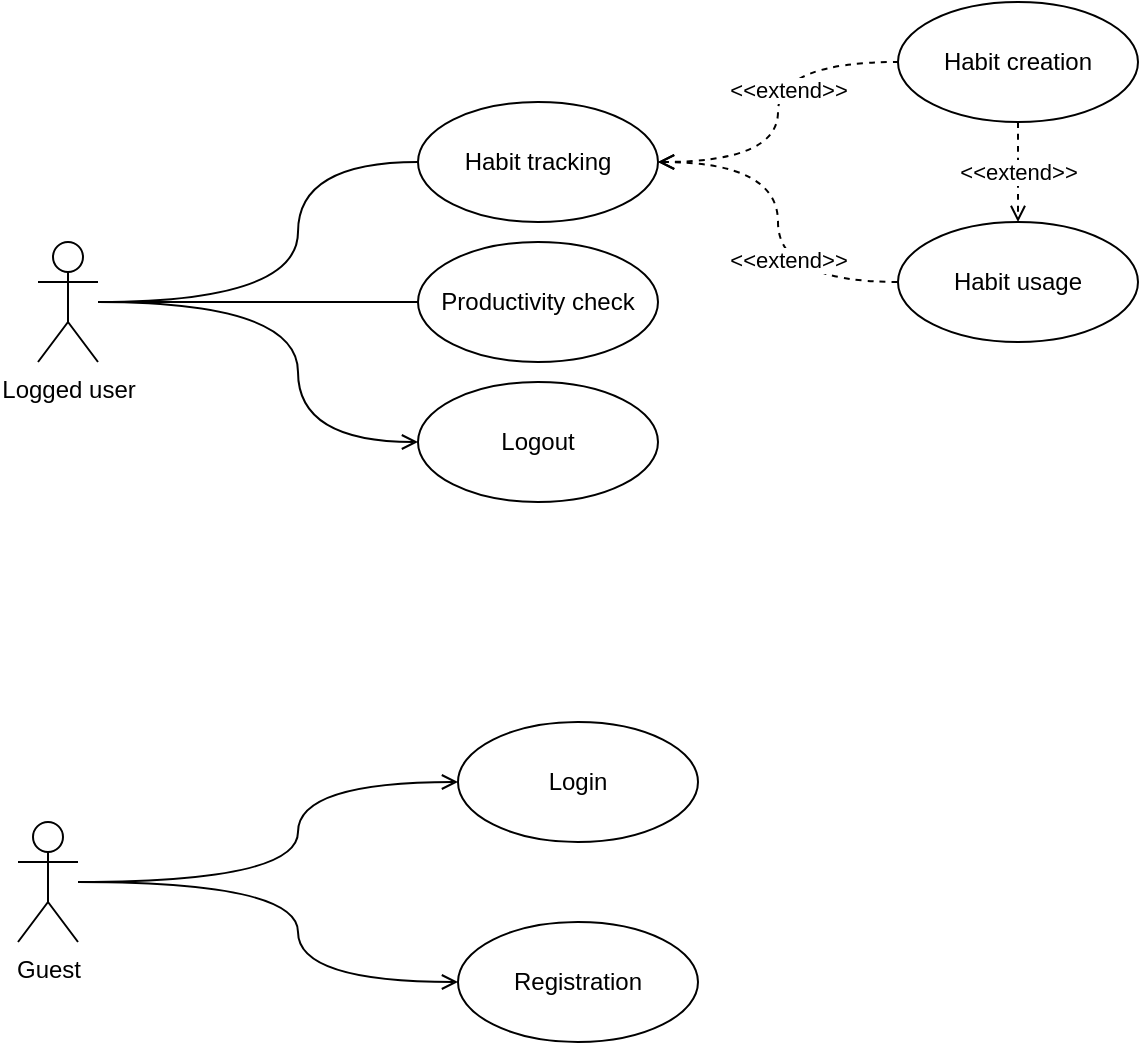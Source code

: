 <mxfile version="15.0.4" type="github">
  <diagram name="Page-1" id="b5b7bab2-c9e2-2cf4-8b2a-24fd1a2a6d21">
    <mxGraphModel dx="1125" dy="661" grid="1" gridSize="10" guides="1" tooltips="1" connect="1" arrows="1" fold="1" page="1" pageScale="1" pageWidth="827" pageHeight="1169" background="none" math="0" shadow="0">
      <root>
        <mxCell id="0" />
        <mxCell id="1" parent="0" />
        <mxCell id="okRMZON9XdHedOgnp8FK-8" style="edgeStyle=orthogonalEdgeStyle;curved=1;rounded=0;orthogonalLoop=1;jettySize=auto;html=1;entryX=0;entryY=0.5;entryDx=0;entryDy=0;endArrow=none;endFill=0;" edge="1" parent="1" source="okRMZON9XdHedOgnp8FK-1" target="okRMZON9XdHedOgnp8FK-7">
          <mxGeometry relative="1" as="geometry">
            <Array as="points">
              <mxPoint x="300" y="770" />
              <mxPoint x="300" y="700" />
            </Array>
          </mxGeometry>
        </mxCell>
        <mxCell id="okRMZON9XdHedOgnp8FK-24" style="edgeStyle=orthogonalEdgeStyle;rounded=0;orthogonalLoop=1;jettySize=auto;html=1;entryX=0;entryY=0.5;entryDx=0;entryDy=0;startArrow=none;startFill=0;endArrow=none;endFill=0;curved=1;" edge="1" parent="1" source="okRMZON9XdHedOgnp8FK-1" target="okRMZON9XdHedOgnp8FK-21">
          <mxGeometry relative="1" as="geometry">
            <Array as="points">
              <mxPoint x="360" y="770" />
            </Array>
          </mxGeometry>
        </mxCell>
        <mxCell id="okRMZON9XdHedOgnp8FK-33" style="edgeStyle=orthogonalEdgeStyle;curved=1;rounded=0;orthogonalLoop=1;jettySize=auto;html=1;entryX=0;entryY=0.5;entryDx=0;entryDy=0;startArrow=none;startFill=0;endArrow=open;endFill=0;" edge="1" parent="1" source="okRMZON9XdHedOgnp8FK-1" target="okRMZON9XdHedOgnp8FK-32">
          <mxGeometry relative="1" as="geometry">
            <Array as="points">
              <mxPoint x="300" y="770" />
              <mxPoint x="300" y="840" />
            </Array>
          </mxGeometry>
        </mxCell>
        <mxCell id="okRMZON9XdHedOgnp8FK-1" value="Logged user" style="shape=umlActor;verticalLabelPosition=bottom;verticalAlign=top;html=1;outlineConnect=0;" vertex="1" parent="1">
          <mxGeometry x="170" y="740" width="30" height="60" as="geometry" />
        </mxCell>
        <mxCell id="okRMZON9XdHedOgnp8FK-17" style="edgeStyle=orthogonalEdgeStyle;curved=1;rounded=0;orthogonalLoop=1;jettySize=auto;html=1;entryX=0;entryY=0.5;entryDx=0;entryDy=0;endArrow=none;endFill=0;dashed=1;startArrow=open;startFill=0;exitX=1;exitY=0.5;exitDx=0;exitDy=0;" edge="1" parent="1" source="okRMZON9XdHedOgnp8FK-7" target="okRMZON9XdHedOgnp8FK-11">
          <mxGeometry relative="1" as="geometry">
            <Array as="points">
              <mxPoint x="540" y="700" />
              <mxPoint x="540" y="650" />
            </Array>
          </mxGeometry>
        </mxCell>
        <mxCell id="okRMZON9XdHedOgnp8FK-19" value="&amp;lt;&amp;lt;extend&amp;gt;&amp;gt;" style="edgeLabel;html=1;align=center;verticalAlign=middle;resizable=0;points=[];" vertex="1" connectable="0" parent="okRMZON9XdHedOgnp8FK-17">
          <mxGeometry x="0.13" y="-5" relative="1" as="geometry">
            <mxPoint as="offset" />
          </mxGeometry>
        </mxCell>
        <mxCell id="okRMZON9XdHedOgnp8FK-18" style="edgeStyle=orthogonalEdgeStyle;curved=1;rounded=0;orthogonalLoop=1;jettySize=auto;html=1;entryX=0;entryY=0.5;entryDx=0;entryDy=0;endArrow=none;endFill=0;dashed=1;startArrow=open;startFill=0;" edge="1" parent="1" source="okRMZON9XdHedOgnp8FK-7" target="okRMZON9XdHedOgnp8FK-16">
          <mxGeometry relative="1" as="geometry">
            <Array as="points">
              <mxPoint x="540" y="700" />
              <mxPoint x="540" y="760" />
            </Array>
          </mxGeometry>
        </mxCell>
        <mxCell id="okRMZON9XdHedOgnp8FK-20" value="&amp;lt;&amp;lt;extend&amp;gt;&amp;gt;" style="edgeLabel;html=1;align=center;verticalAlign=middle;resizable=0;points=[];" vertex="1" connectable="0" parent="okRMZON9XdHedOgnp8FK-18">
          <mxGeometry x="0.252" y="5" relative="1" as="geometry">
            <mxPoint y="-4" as="offset" />
          </mxGeometry>
        </mxCell>
        <mxCell id="okRMZON9XdHedOgnp8FK-7" value="Habit tracking" style="ellipse;whiteSpace=wrap;html=1;" vertex="1" parent="1">
          <mxGeometry x="360" y="670" width="120" height="60" as="geometry" />
        </mxCell>
        <mxCell id="okRMZON9XdHedOgnp8FK-31" value="&amp;lt;&amp;lt;extend&amp;gt;&amp;gt;" style="edgeStyle=orthogonalEdgeStyle;curved=1;rounded=0;orthogonalLoop=1;jettySize=auto;html=1;entryX=0.5;entryY=0;entryDx=0;entryDy=0;startArrow=none;startFill=0;endArrow=open;endFill=0;dashed=1;" edge="1" parent="1" source="okRMZON9XdHedOgnp8FK-11" target="okRMZON9XdHedOgnp8FK-16">
          <mxGeometry relative="1" as="geometry" />
        </mxCell>
        <mxCell id="okRMZON9XdHedOgnp8FK-11" value="Habit creation" style="ellipse;whiteSpace=wrap;html=1;" vertex="1" parent="1">
          <mxGeometry x="600" y="620" width="120" height="60" as="geometry" />
        </mxCell>
        <mxCell id="okRMZON9XdHedOgnp8FK-16" value="Habit usage" style="ellipse;whiteSpace=wrap;html=1;" vertex="1" parent="1">
          <mxGeometry x="600" y="730" width="120" height="60" as="geometry" />
        </mxCell>
        <mxCell id="okRMZON9XdHedOgnp8FK-21" value="Productivity check" style="ellipse;whiteSpace=wrap;html=1;" vertex="1" parent="1">
          <mxGeometry x="360" y="740" width="120" height="60" as="geometry" />
        </mxCell>
        <mxCell id="okRMZON9XdHedOgnp8FK-25" value="Guest" style="shape=umlActor;verticalLabelPosition=bottom;verticalAlign=top;html=1;outlineConnect=0;" vertex="1" parent="1">
          <mxGeometry x="160" y="1030" width="30" height="60" as="geometry" />
        </mxCell>
        <mxCell id="okRMZON9XdHedOgnp8FK-27" style="edgeStyle=orthogonalEdgeStyle;curved=1;rounded=0;orthogonalLoop=1;jettySize=auto;html=1;entryX=0;entryY=0.5;entryDx=0;entryDy=0;endArrow=open;endFill=0;" edge="1" parent="1" target="okRMZON9XdHedOgnp8FK-28" source="okRMZON9XdHedOgnp8FK-25">
          <mxGeometry relative="1" as="geometry">
            <mxPoint x="210" y="1050.029" as="sourcePoint" />
            <Array as="points">
              <mxPoint x="300" y="1060" />
              <mxPoint x="300" y="1010" />
            </Array>
          </mxGeometry>
        </mxCell>
        <mxCell id="okRMZON9XdHedOgnp8FK-28" value="Login" style="ellipse;whiteSpace=wrap;html=1;" vertex="1" parent="1">
          <mxGeometry x="380" y="980" width="120" height="60" as="geometry" />
        </mxCell>
        <mxCell id="okRMZON9XdHedOgnp8FK-29" style="edgeStyle=orthogonalEdgeStyle;rounded=0;orthogonalLoop=1;jettySize=auto;html=1;curved=1;entryX=0;entryY=0.5;entryDx=0;entryDy=0;endArrow=open;endFill=0;" edge="1" parent="1" target="okRMZON9XdHedOgnp8FK-30" source="okRMZON9XdHedOgnp8FK-25">
          <mxGeometry relative="1" as="geometry">
            <mxPoint x="220" y="1200.029" as="sourcePoint" />
            <Array as="points">
              <mxPoint x="300" y="1060" />
              <mxPoint x="300" y="1110" />
            </Array>
            <mxPoint x="350" y="1120" as="targetPoint" />
          </mxGeometry>
        </mxCell>
        <mxCell id="okRMZON9XdHedOgnp8FK-30" value="Registration" style="ellipse;whiteSpace=wrap;html=1;" vertex="1" parent="1">
          <mxGeometry x="380" y="1080" width="120" height="60" as="geometry" />
        </mxCell>
        <mxCell id="okRMZON9XdHedOgnp8FK-32" value="Logout" style="ellipse;whiteSpace=wrap;html=1;" vertex="1" parent="1">
          <mxGeometry x="360" y="810" width="120" height="60" as="geometry" />
        </mxCell>
      </root>
    </mxGraphModel>
  </diagram>
</mxfile>
